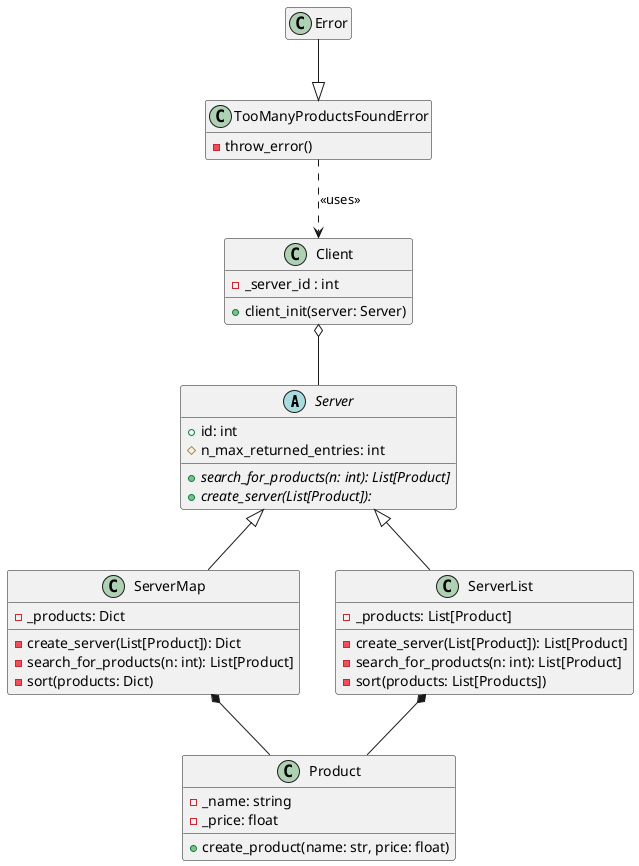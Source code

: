 @startuml

hide empty members

abstract class Server {
  + {abstract} search_for_products(n: int): List[Product]
  + {abstract} create_server(List[Product]):
  + id: int
  # n_max_returned_entries: int
}

class ServerMap {
    - create_server(List[Product]): Dict
    - search_for_products(n: int): List[Product]
    - sort(products: Dict)
    - _products: Dict
}

class ServerList {
    - create_server(List[Product]): List[Product]
    - search_for_products(n: int): List[Product]
    - sort(products: List[Products])
    - _products: List[Product]
}

class Product {
  + create_product(name: str, price: float)
  - _name: string
  - _price: float
}

class Client {
  + client_init(server: Server)
  - _server_id : int
}

class TooManyProductsFoundError {
    - throw_error()
}

class Error {

}

Client o-- Server
Server <|-- ServerMap
Server <|-- ServerList
ServerList *-- Product
ServerMap *-- Product
TooManyProductsFoundError ..> Client : << uses >>
Error --|> TooManyProductsFoundError
@enduml